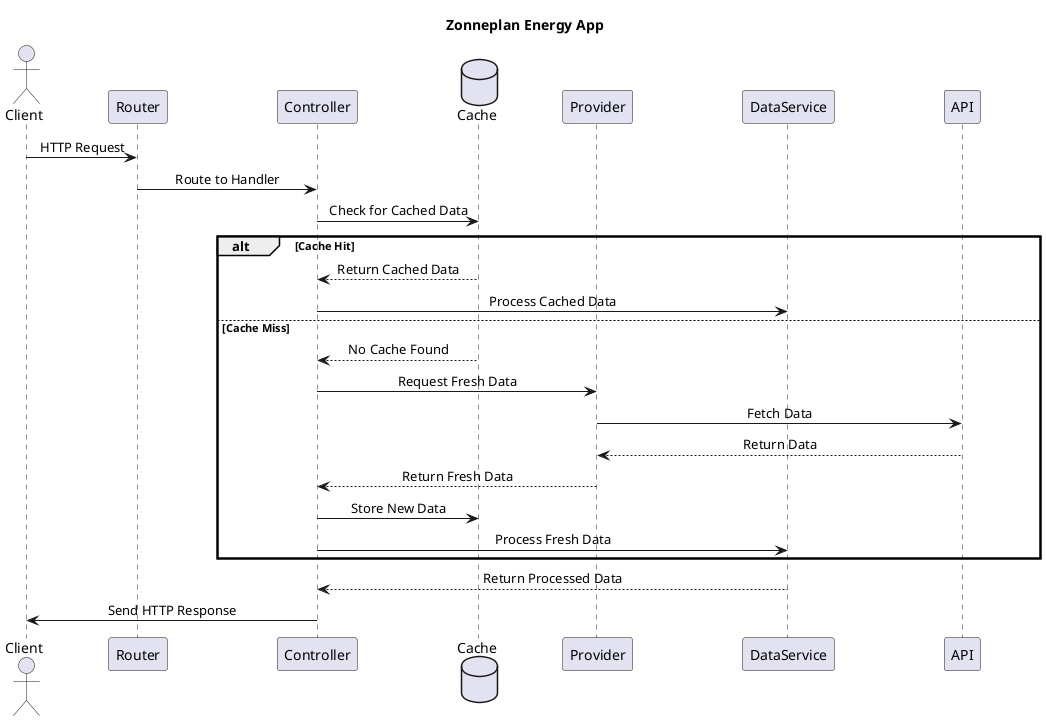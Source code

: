 @startuml

skinparam sequenceMessageAlign center
skinparam sequenceGroupBorderThickness 2
skinparam sequenceGroupBodyBackgroundColor transparent
skinparam ParticipantPadding 50
skinparam BoxPadding 50

title Zonneplan Energy App

actor Client
participant Router
participant Controller
database Cache
participant Provider
participant DataService
participant API

Client -> Router: HTTP Request
Router -> Controller: Route to Handler

Controller -> Cache: Check for Cached Data

alt Cache Hit
    Cache --> Controller: Return Cached Data
    Controller -> DataService: Process Cached Data
else Cache Miss
    Cache --> Controller: No Cache Found
    Controller -> Provider: Request Fresh Data
    Provider -> API: Fetch Data
    API --> Provider: Return Data
    Provider --> Controller: Return Fresh Data
    Controller -> Cache: Store New Data
    Controller -> DataService: Process Fresh Data
end

DataService --> Controller: Return Processed Data
Controller -> Client: Send HTTP Response

@enduml
